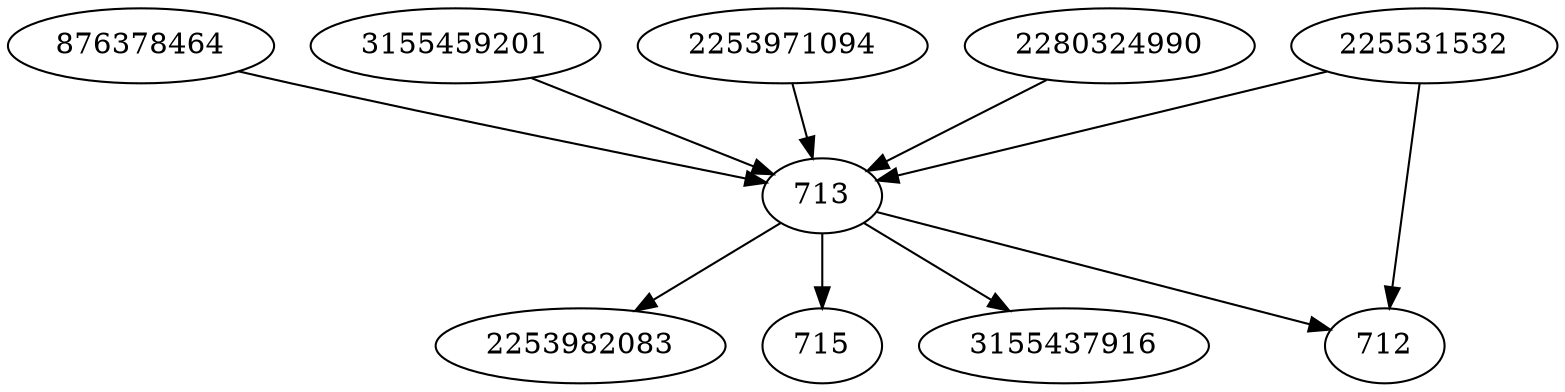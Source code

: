 strict digraph  {
876378464;
3155459201;
2253982083;
712;
713;
715;
225531532;
2253971094;
3155437916;
2280324990;
876378464 -> 713;
3155459201 -> 713;
713 -> 715;
713 -> 712;
713 -> 2253982083;
713 -> 3155437916;
225531532 -> 712;
225531532 -> 713;
2253971094 -> 713;
2280324990 -> 713;
}
